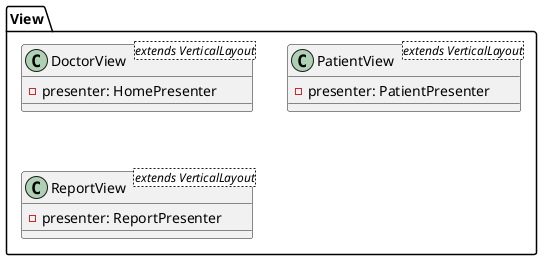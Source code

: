 @startuml

package View {

    class DoctorView<extends VerticalLayout>{
        - presenter: HomePresenter
    }

    class PatientView<extends VerticalLayout>{
        - presenter: PatientPresenter
    }

    class ReportView<extends VerticalLayout>{
            - presenter: ReportPresenter
    }
}

@enduml